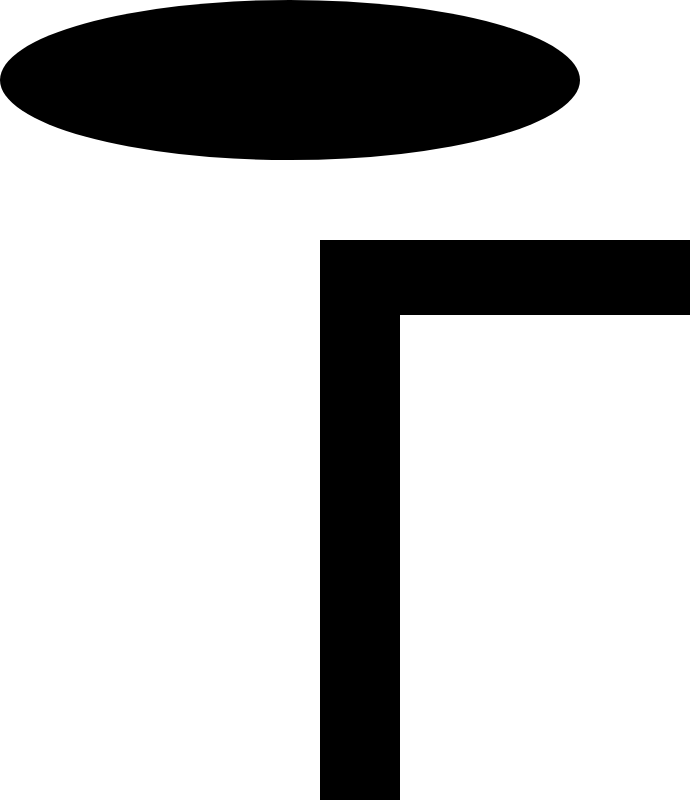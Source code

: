 <mxfile version="25.0.3">
  <diagram name="Seite-1" id="Cbx5ee7jwu1wfmO4AC0Y">
    <mxGraphModel dx="2377" dy="1318" grid="1" gridSize="10" guides="1" tooltips="1" connect="1" arrows="1" fold="1" page="1" pageScale="1" pageWidth="827" pageHeight="1169" math="0" shadow="0">
      <root>
        <mxCell id="0" />
        <mxCell id="1" parent="0" />
        <mxCell id="OeUVK2nfak8-6AD2Hdpl-2" value="" style="rounded=0;whiteSpace=wrap;html=1;strokeColor=none;fillColor=#000000;" vertex="1" parent="1">
          <mxGeometry x="310" y="280" width="40" height="280" as="geometry" />
        </mxCell>
        <mxCell id="OeUVK2nfak8-6AD2Hdpl-3" value="" style="rounded=0;whiteSpace=wrap;html=1;strokeColor=none;fillColor=#000000;rotation=-90;" vertex="1" parent="1">
          <mxGeometry x="383.75" y="206.25" width="37.5" height="185" as="geometry" />
        </mxCell>
        <mxCell id="OeUVK2nfak8-6AD2Hdpl-4" value="" style="ellipse;whiteSpace=wrap;html=1;strokeColor=none;fillColor=#000000;" vertex="1" parent="1">
          <mxGeometry x="150" y="160" width="290" height="80" as="geometry" />
        </mxCell>
      </root>
    </mxGraphModel>
  </diagram>
</mxfile>
